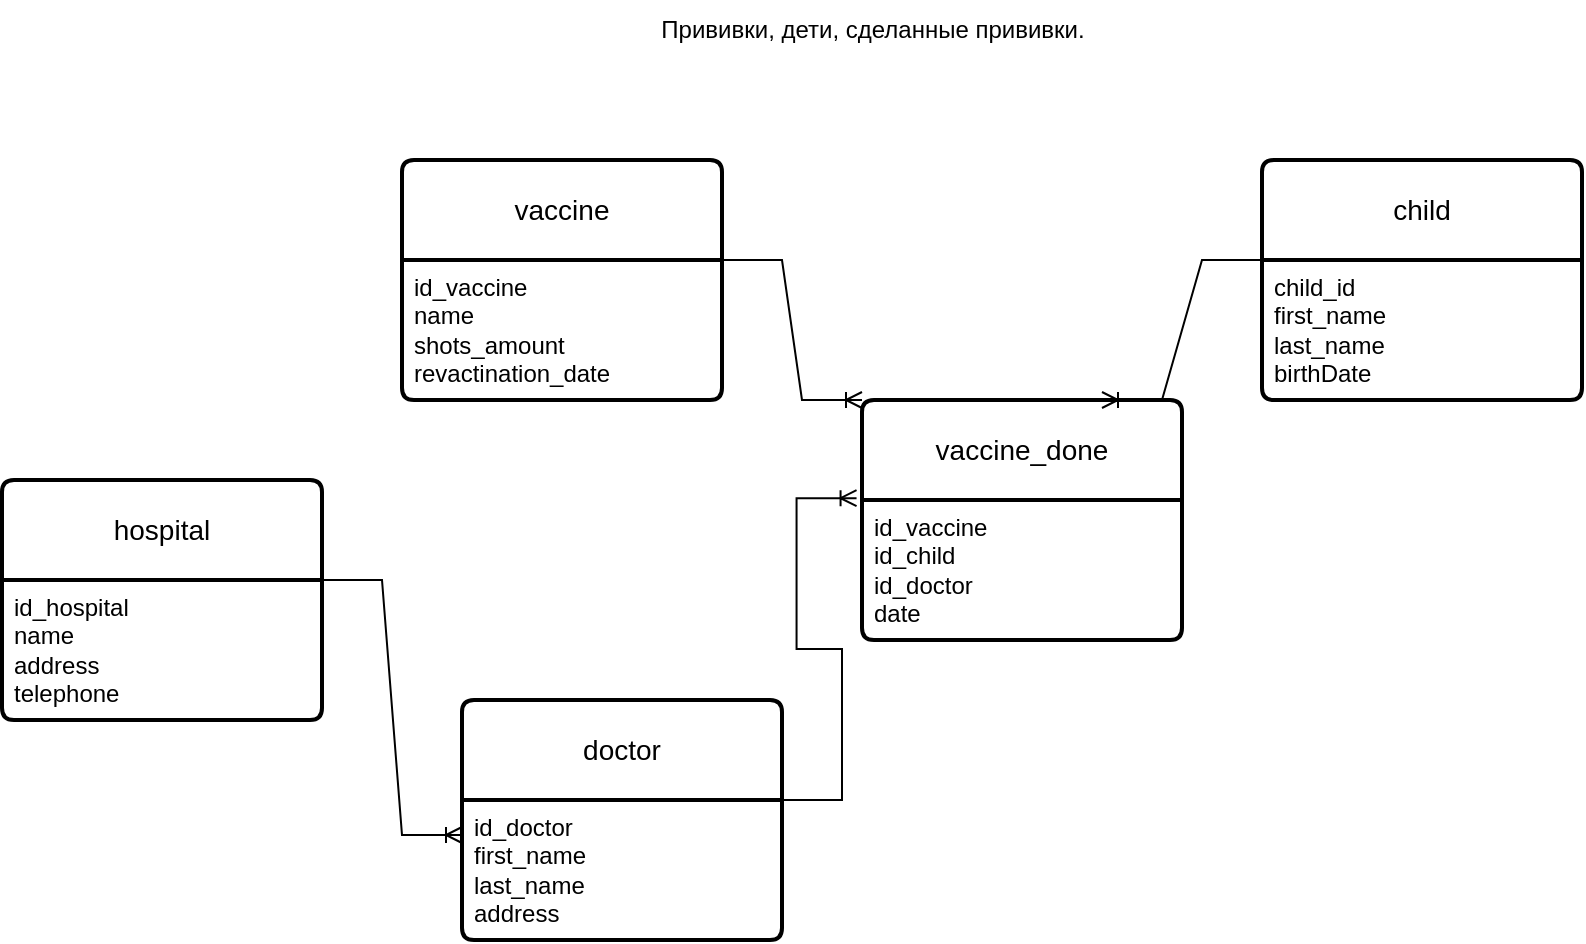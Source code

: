 <mxfile version="21.0.6" type="device"><diagram name="Страница 1" id="HXJZJ-9JJcqf8nW7Sgjh"><mxGraphModel dx="2474" dy="879" grid="1" gridSize="10" guides="1" tooltips="1" connect="1" arrows="1" fold="1" page="1" pageScale="1" pageWidth="827" pageHeight="1169" math="0" shadow="0"><root><mxCell id="0"/><mxCell id="1" parent="0"/><mxCell id="pOqEsNbre9BEsziKE9Wd-6" value="Прививки, дети, сделанные прививки." style="text;html=1;align=center;verticalAlign=middle;resizable=0;points=[];autosize=1;strokeColor=none;fillColor=none;" vertex="1" parent="1"><mxGeometry x="210" width="230" height="30" as="geometry"/></mxCell><mxCell id="pOqEsNbre9BEsziKE9Wd-7" value="vaccine" style="swimlane;childLayout=stackLayout;horizontal=1;startSize=50;horizontalStack=0;rounded=1;fontSize=14;fontStyle=0;strokeWidth=2;resizeParent=0;resizeLast=1;shadow=0;dashed=0;align=center;arcSize=4;whiteSpace=wrap;html=1;" vertex="1" parent="1"><mxGeometry x="90" y="80" width="160" height="120" as="geometry"/></mxCell><mxCell id="pOqEsNbre9BEsziKE9Wd-8" value="id_vaccine&lt;br&gt;name&lt;br&gt;shots_amount&lt;br&gt;revactination_date" style="align=left;strokeColor=none;fillColor=none;spacingLeft=4;fontSize=12;verticalAlign=top;resizable=0;rotatable=0;part=1;html=1;" vertex="1" parent="pOqEsNbre9BEsziKE9Wd-7"><mxGeometry y="50" width="160" height="70" as="geometry"/></mxCell><mxCell id="pOqEsNbre9BEsziKE9Wd-9" value="child" style="swimlane;childLayout=stackLayout;horizontal=1;startSize=50;horizontalStack=0;rounded=1;fontSize=14;fontStyle=0;strokeWidth=2;resizeParent=0;resizeLast=1;shadow=0;dashed=0;align=center;arcSize=4;whiteSpace=wrap;html=1;" vertex="1" parent="1"><mxGeometry x="520" y="80" width="160" height="120" as="geometry"/></mxCell><mxCell id="pOqEsNbre9BEsziKE9Wd-10" value="child_id&lt;br&gt;first_name&lt;br&gt;last_name&lt;br&gt;birthDate" style="align=left;strokeColor=none;fillColor=none;spacingLeft=4;fontSize=12;verticalAlign=top;resizable=0;rotatable=0;part=1;html=1;" vertex="1" parent="pOqEsNbre9BEsziKE9Wd-9"><mxGeometry y="50" width="160" height="70" as="geometry"/></mxCell><mxCell id="pOqEsNbre9BEsziKE9Wd-11" value="vaccine_done" style="swimlane;childLayout=stackLayout;horizontal=1;startSize=50;horizontalStack=0;rounded=1;fontSize=14;fontStyle=0;strokeWidth=2;resizeParent=0;resizeLast=1;shadow=0;dashed=0;align=center;arcSize=4;whiteSpace=wrap;html=1;" vertex="1" parent="1"><mxGeometry x="320" y="200" width="160" height="120" as="geometry"/></mxCell><mxCell id="pOqEsNbre9BEsziKE9Wd-12" value="id_vaccine&lt;br&gt;id_child&lt;br&gt;id_doctor&lt;br&gt;date" style="align=left;strokeColor=none;fillColor=none;spacingLeft=4;fontSize=12;verticalAlign=top;resizable=0;rotatable=0;part=1;html=1;" vertex="1" parent="pOqEsNbre9BEsziKE9Wd-11"><mxGeometry y="50" width="160" height="70" as="geometry"/></mxCell><mxCell id="pOqEsNbre9BEsziKE9Wd-13" value="doctor" style="swimlane;childLayout=stackLayout;horizontal=1;startSize=50;horizontalStack=0;rounded=1;fontSize=14;fontStyle=0;strokeWidth=2;resizeParent=0;resizeLast=1;shadow=0;dashed=0;align=center;arcSize=4;whiteSpace=wrap;html=1;" vertex="1" parent="1"><mxGeometry x="120" y="350" width="160" height="120" as="geometry"/></mxCell><mxCell id="pOqEsNbre9BEsziKE9Wd-14" value="id_doctor&lt;br&gt;first_name&lt;br&gt;last_name&lt;br&gt;address" style="align=left;strokeColor=none;fillColor=none;spacingLeft=4;fontSize=12;verticalAlign=top;resizable=0;rotatable=0;part=1;html=1;" vertex="1" parent="pOqEsNbre9BEsziKE9Wd-13"><mxGeometry y="50" width="160" height="70" as="geometry"/></mxCell><mxCell id="pOqEsNbre9BEsziKE9Wd-15" value="hospital" style="swimlane;childLayout=stackLayout;horizontal=1;startSize=50;horizontalStack=0;rounded=1;fontSize=14;fontStyle=0;strokeWidth=2;resizeParent=0;resizeLast=1;shadow=0;dashed=0;align=center;arcSize=4;whiteSpace=wrap;html=1;" vertex="1" parent="1"><mxGeometry x="-110" y="240" width="160" height="120" as="geometry"/></mxCell><mxCell id="pOqEsNbre9BEsziKE9Wd-16" value="id_hospital&lt;br&gt;name&lt;br&gt;address&lt;br&gt;telephone&lt;br&gt;" style="align=left;strokeColor=none;fillColor=none;spacingLeft=4;fontSize=12;verticalAlign=top;resizable=0;rotatable=0;part=1;html=1;" vertex="1" parent="pOqEsNbre9BEsziKE9Wd-15"><mxGeometry y="50" width="160" height="70" as="geometry"/></mxCell><mxCell id="pOqEsNbre9BEsziKE9Wd-17" value="" style="edgeStyle=entityRelationEdgeStyle;fontSize=12;html=1;endArrow=ERoneToMany;rounded=0;exitX=1;exitY=0;exitDx=0;exitDy=0;entryX=0;entryY=0.25;entryDx=0;entryDy=0;" edge="1" parent="1" source="pOqEsNbre9BEsziKE9Wd-16" target="pOqEsNbre9BEsziKE9Wd-14"><mxGeometry width="100" height="100" relative="1" as="geometry"><mxPoint x="170" y="530" as="sourcePoint"/><mxPoint x="270" y="430" as="targetPoint"/></mxGeometry></mxCell><mxCell id="pOqEsNbre9BEsziKE9Wd-19" value="" style="edgeStyle=entityRelationEdgeStyle;fontSize=12;html=1;endArrow=ERoneToMany;rounded=0;exitX=1;exitY=0;exitDx=0;exitDy=0;entryX=-0.017;entryY=0.409;entryDx=0;entryDy=0;entryPerimeter=0;" edge="1" parent="1" source="pOqEsNbre9BEsziKE9Wd-14" target="pOqEsNbre9BEsziKE9Wd-11"><mxGeometry width="100" height="100" relative="1" as="geometry"><mxPoint x="530" y="500" as="sourcePoint"/><mxPoint x="440" y="430" as="targetPoint"/></mxGeometry></mxCell><mxCell id="pOqEsNbre9BEsziKE9Wd-20" value="" style="edgeStyle=entityRelationEdgeStyle;fontSize=12;html=1;endArrow=ERoneToMany;rounded=0;exitX=1;exitY=0;exitDx=0;exitDy=0;entryX=0;entryY=0;entryDx=0;entryDy=0;" edge="1" parent="1" source="pOqEsNbre9BEsziKE9Wd-8" target="pOqEsNbre9BEsziKE9Wd-11"><mxGeometry width="100" height="100" relative="1" as="geometry"><mxPoint x="340" y="150" as="sourcePoint"/><mxPoint x="440" y="50" as="targetPoint"/></mxGeometry></mxCell><mxCell id="pOqEsNbre9BEsziKE9Wd-21" value="" style="edgeStyle=entityRelationEdgeStyle;fontSize=12;html=1;endArrow=ERoneToMany;rounded=0;exitX=0;exitY=0;exitDx=0;exitDy=0;entryX=0.75;entryY=0;entryDx=0;entryDy=0;" edge="1" parent="1" source="pOqEsNbre9BEsziKE9Wd-10" target="pOqEsNbre9BEsziKE9Wd-11"><mxGeometry width="100" height="100" relative="1" as="geometry"><mxPoint x="570" y="410" as="sourcePoint"/><mxPoint x="670" y="310" as="targetPoint"/></mxGeometry></mxCell></root></mxGraphModel></diagram></mxfile>